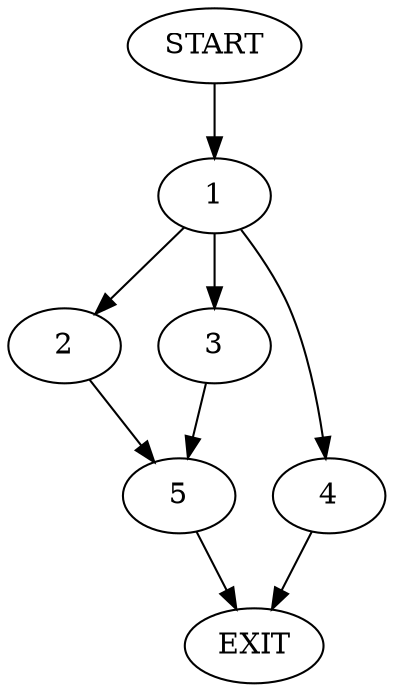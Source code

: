 digraph {
0 [label="START"]
6 [label="EXIT"]
0 -> 1
1 -> 2
1 -> 3
1 -> 4
2 -> 5
3 -> 5
4 -> 6
5 -> 6
}
